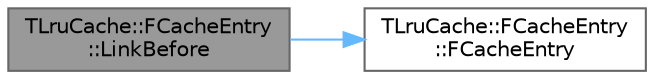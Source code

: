 digraph "TLruCache::FCacheEntry::LinkBefore"
{
 // INTERACTIVE_SVG=YES
 // LATEX_PDF_SIZE
  bgcolor="transparent";
  edge [fontname=Helvetica,fontsize=10,labelfontname=Helvetica,labelfontsize=10];
  node [fontname=Helvetica,fontsize=10,shape=box,height=0.2,width=0.4];
  rankdir="LR";
  Node1 [id="Node000001",label="TLruCache::FCacheEntry\l::LinkBefore",height=0.2,width=0.4,color="gray40", fillcolor="grey60", style="filled", fontcolor="black",tooltip="Add this entry before the given one."];
  Node1 -> Node2 [id="edge1_Node000001_Node000002",color="steelblue1",style="solid",tooltip=" "];
  Node2 [id="Node000002",label="TLruCache::FCacheEntry\l::FCacheEntry",height=0.2,width=0.4,color="grey40", fillcolor="white", style="filled",URL="$d7/d1d/structTLruCache_1_1FCacheEntry.html#ae6d1c18baa3217d8481c99c202a5dd04",tooltip="Create and initialize a new instance."];
}
